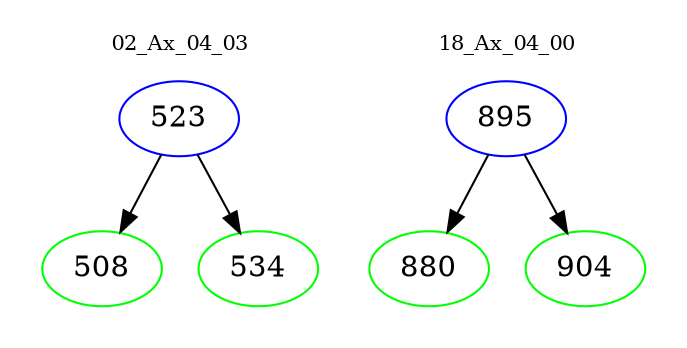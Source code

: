 digraph{
subgraph cluster_0 {
color = white
label = "02_Ax_04_03";
fontsize=10;
T0_523 [label="523", color="blue"]
T0_523 -> T0_508 [color="black"]
T0_508 [label="508", color="green"]
T0_523 -> T0_534 [color="black"]
T0_534 [label="534", color="green"]
}
subgraph cluster_1 {
color = white
label = "18_Ax_04_00";
fontsize=10;
T1_895 [label="895", color="blue"]
T1_895 -> T1_880 [color="black"]
T1_880 [label="880", color="green"]
T1_895 -> T1_904 [color="black"]
T1_904 [label="904", color="green"]
}
}
